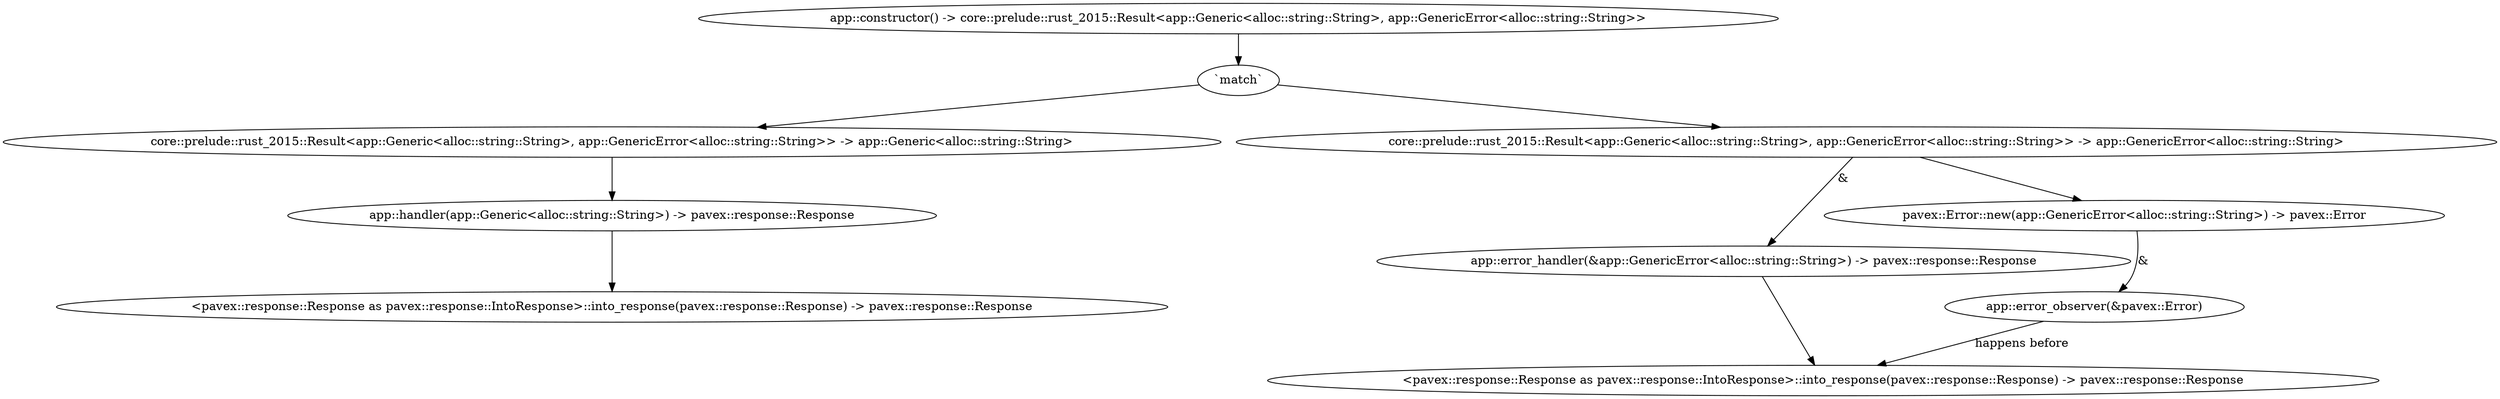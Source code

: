 digraph "GET /home - 0" {
    0 [ label = "app::handler(app::Generic<alloc::string::String>) -> pavex::response::Response"]
    1 [ label = "core::prelude::rust_2015::Result<app::Generic<alloc::string::String>, app::GenericError<alloc::string::String>> -> app::Generic<alloc::string::String>"]
    2 [ label = "app::constructor() -> core::prelude::rust_2015::Result<app::Generic<alloc::string::String>, app::GenericError<alloc::string::String>>"]
    3 [ label = "<pavex::response::Response as pavex::response::IntoResponse>::into_response(pavex::response::Response) -> pavex::response::Response"]
    4 [ label = "core::prelude::rust_2015::Result<app::Generic<alloc::string::String>, app::GenericError<alloc::string::String>> -> app::GenericError<alloc::string::String>"]
    5 [ label = "app::error_handler(&app::GenericError<alloc::string::String>) -> pavex::response::Response"]
    6 [ label = "pavex::Error::new(app::GenericError<alloc::string::String>) -> pavex::Error"]
    7 [ label = "<pavex::response::Response as pavex::response::IntoResponse>::into_response(pavex::response::Response) -> pavex::response::Response"]
    8 [ label = "app::error_observer(&pavex::Error)"]
    9 [ label = "`match`"]
    1 -> 0 [ ]
    9 -> 4 [ ]
    0 -> 3 [ ]
    9 -> 1 [ ]
    4 -> 6 [ ]
    5 -> 7 [ ]
    4 -> 5 [ label = "&"]
    6 -> 8 [ label = "&"]
    8 -> 7 [ label = "happens before"]
    2 -> 9 [ ]
}

digraph "* /home - 0" {
    0 [ label = "pavex::router::default_fallback(&pavex::router::AllowedMethods) -> pavex::response::Response"]
    2 [ label = "<pavex::response::Response as pavex::response::IntoResponse>::into_response(pavex::response::Response) -> pavex::response::Response"]
    3 [ label = "&pavex::router::AllowedMethods"]
    0 -> 2 [ ]
    3 -> 0 [ ]
}

digraph app_state {
    0 [ label = "crate::ApplicationState() -> crate::ApplicationState"]
}